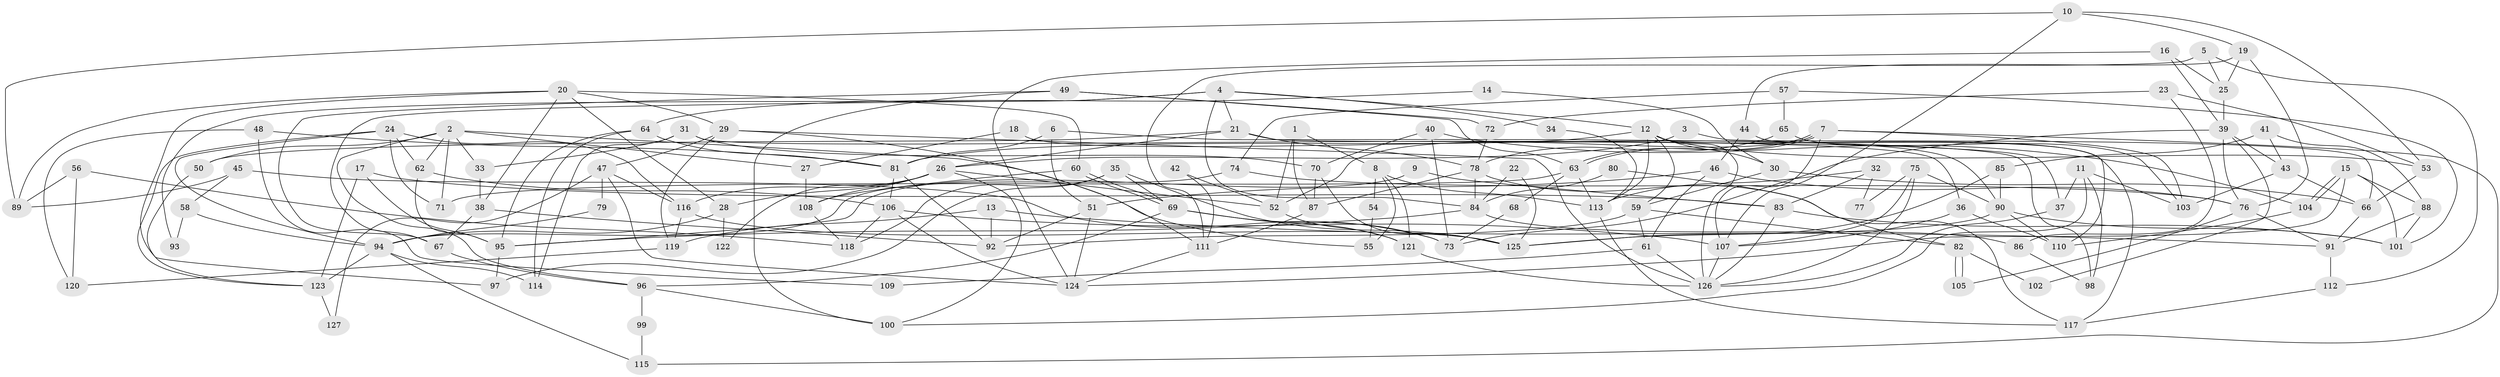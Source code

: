 // coarse degree distribution, {5: 0.11904761904761904, 8: 0.08333333333333333, 2: 0.13095238095238096, 6: 0.13095238095238096, 3: 0.21428571428571427, 4: 0.17857142857142858, 10: 0.023809523809523808, 9: 0.047619047619047616, 7: 0.07142857142857142}
// Generated by graph-tools (version 1.1) at 2025/41/03/06/25 10:41:57]
// undirected, 127 vertices, 254 edges
graph export_dot {
graph [start="1"]
  node [color=gray90,style=filled];
  1;
  2;
  3;
  4;
  5;
  6;
  7;
  8;
  9;
  10;
  11;
  12;
  13;
  14;
  15;
  16;
  17;
  18;
  19;
  20;
  21;
  22;
  23;
  24;
  25;
  26;
  27;
  28;
  29;
  30;
  31;
  32;
  33;
  34;
  35;
  36;
  37;
  38;
  39;
  40;
  41;
  42;
  43;
  44;
  45;
  46;
  47;
  48;
  49;
  50;
  51;
  52;
  53;
  54;
  55;
  56;
  57;
  58;
  59;
  60;
  61;
  62;
  63;
  64;
  65;
  66;
  67;
  68;
  69;
  70;
  71;
  72;
  73;
  74;
  75;
  76;
  77;
  78;
  79;
  80;
  81;
  82;
  83;
  84;
  85;
  86;
  87;
  88;
  89;
  90;
  91;
  92;
  93;
  94;
  95;
  96;
  97;
  98;
  99;
  100;
  101;
  102;
  103;
  104;
  105;
  106;
  107;
  108;
  109;
  110;
  111;
  112;
  113;
  114;
  115;
  116;
  117;
  118;
  119;
  120;
  121;
  122;
  123;
  124;
  125;
  126;
  127;
  1 -- 87;
  1 -- 8;
  1 -- 52;
  2 -- 62;
  2 -- 96;
  2 -- 27;
  2 -- 33;
  2 -- 50;
  2 -- 55;
  2 -- 71;
  3 -- 26;
  3 -- 66;
  4 -- 84;
  4 -- 12;
  4 -- 21;
  4 -- 34;
  4 -- 67;
  4 -- 93;
  5 -- 111;
  5 -- 25;
  5 -- 112;
  6 -- 51;
  6 -- 81;
  6 -- 98;
  7 -- 52;
  7 -- 63;
  7 -- 63;
  7 -- 103;
  7 -- 107;
  7 -- 115;
  8 -- 121;
  8 -- 113;
  8 -- 54;
  8 -- 55;
  9 -- 95;
  9 -- 83;
  10 -- 107;
  10 -- 53;
  10 -- 19;
  10 -- 89;
  11 -- 100;
  11 -- 103;
  11 -- 37;
  11 -- 98;
  12 -- 81;
  12 -- 126;
  12 -- 30;
  12 -- 53;
  12 -- 59;
  12 -- 113;
  12 -- 117;
  13 -- 92;
  13 -- 119;
  13 -- 91;
  14 -- 64;
  14 -- 30;
  15 -- 88;
  15 -- 104;
  15 -- 104;
  15 -- 101;
  15 -- 124;
  16 -- 39;
  16 -- 124;
  16 -- 25;
  17 -- 123;
  17 -- 83;
  17 -- 95;
  18 -- 27;
  18 -- 90;
  19 -- 76;
  19 -- 25;
  19 -- 44;
  20 -- 38;
  20 -- 97;
  20 -- 28;
  20 -- 29;
  20 -- 60;
  20 -- 89;
  21 -- 37;
  21 -- 26;
  21 -- 50;
  21 -- 78;
  22 -- 125;
  22 -- 84;
  23 -- 72;
  23 -- 53;
  23 -- 86;
  24 -- 62;
  24 -- 94;
  24 -- 71;
  24 -- 116;
  24 -- 123;
  25 -- 39;
  26 -- 28;
  26 -- 52;
  26 -- 100;
  26 -- 108;
  26 -- 116;
  26 -- 122;
  27 -- 108;
  28 -- 94;
  28 -- 122;
  29 -- 47;
  29 -- 111;
  29 -- 119;
  29 -- 126;
  30 -- 66;
  30 -- 59;
  31 -- 70;
  31 -- 36;
  31 -- 33;
  31 -- 114;
  32 -- 83;
  32 -- 113;
  32 -- 77;
  33 -- 38;
  34 -- 113;
  35 -- 125;
  35 -- 69;
  35 -- 97;
  35 -- 118;
  36 -- 107;
  36 -- 110;
  37 -- 126;
  38 -- 92;
  38 -- 67;
  39 -- 76;
  39 -- 43;
  39 -- 73;
  39 -- 102;
  40 -- 70;
  40 -- 73;
  40 -- 104;
  41 -- 43;
  41 -- 85;
  41 -- 88;
  42 -- 111;
  42 -- 52;
  43 -- 103;
  43 -- 66;
  44 -- 110;
  44 -- 46;
  45 -- 73;
  45 -- 89;
  45 -- 58;
  46 -- 61;
  46 -- 51;
  46 -- 76;
  47 -- 116;
  47 -- 124;
  47 -- 79;
  47 -- 127;
  48 -- 81;
  48 -- 120;
  48 -- 109;
  49 -- 67;
  49 -- 63;
  49 -- 72;
  49 -- 100;
  50 -- 123;
  51 -- 124;
  51 -- 92;
  52 -- 121;
  53 -- 66;
  54 -- 55;
  56 -- 118;
  56 -- 89;
  56 -- 120;
  57 -- 74;
  57 -- 101;
  57 -- 65;
  58 -- 94;
  58 -- 93;
  59 -- 61;
  59 -- 82;
  59 -- 92;
  60 -- 69;
  60 -- 69;
  60 -- 108;
  61 -- 126;
  61 -- 109;
  62 -- 95;
  62 -- 106;
  63 -- 71;
  63 -- 68;
  63 -- 113;
  64 -- 81;
  64 -- 95;
  64 -- 114;
  65 -- 78;
  65 -- 103;
  66 -- 91;
  67 -- 96;
  68 -- 73;
  69 -- 96;
  69 -- 73;
  69 -- 121;
  70 -- 87;
  70 -- 125;
  72 -- 78;
  74 -- 76;
  74 -- 94;
  75 -- 107;
  75 -- 126;
  75 -- 77;
  75 -- 90;
  76 -- 91;
  76 -- 105;
  78 -- 117;
  78 -- 84;
  78 -- 87;
  79 -- 94;
  80 -- 84;
  80 -- 82;
  81 -- 106;
  81 -- 92;
  82 -- 105;
  82 -- 105;
  82 -- 102;
  83 -- 101;
  83 -- 126;
  84 -- 86;
  84 -- 95;
  85 -- 125;
  85 -- 90;
  86 -- 98;
  87 -- 111;
  88 -- 91;
  88 -- 101;
  90 -- 101;
  90 -- 110;
  90 -- 125;
  91 -- 112;
  94 -- 114;
  94 -- 123;
  94 -- 115;
  95 -- 97;
  96 -- 100;
  96 -- 99;
  99 -- 115;
  104 -- 110;
  106 -- 107;
  106 -- 118;
  106 -- 124;
  107 -- 126;
  108 -- 118;
  111 -- 124;
  112 -- 117;
  113 -- 117;
  116 -- 119;
  116 -- 125;
  119 -- 120;
  121 -- 126;
  123 -- 127;
}
